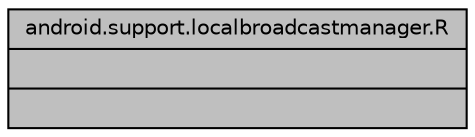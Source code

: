 digraph "android.support.localbroadcastmanager.R"
{
 // LATEX_PDF_SIZE
  edge [fontname="Helvetica",fontsize="10",labelfontname="Helvetica",labelfontsize="10"];
  node [fontname="Helvetica",fontsize="10",shape=record];
  Node1 [label="{android.support.localbroadcastmanager.R\n||}",height=0.2,width=0.4,color="black", fillcolor="grey75", style="filled", fontcolor="black",tooltip=" "];
}
